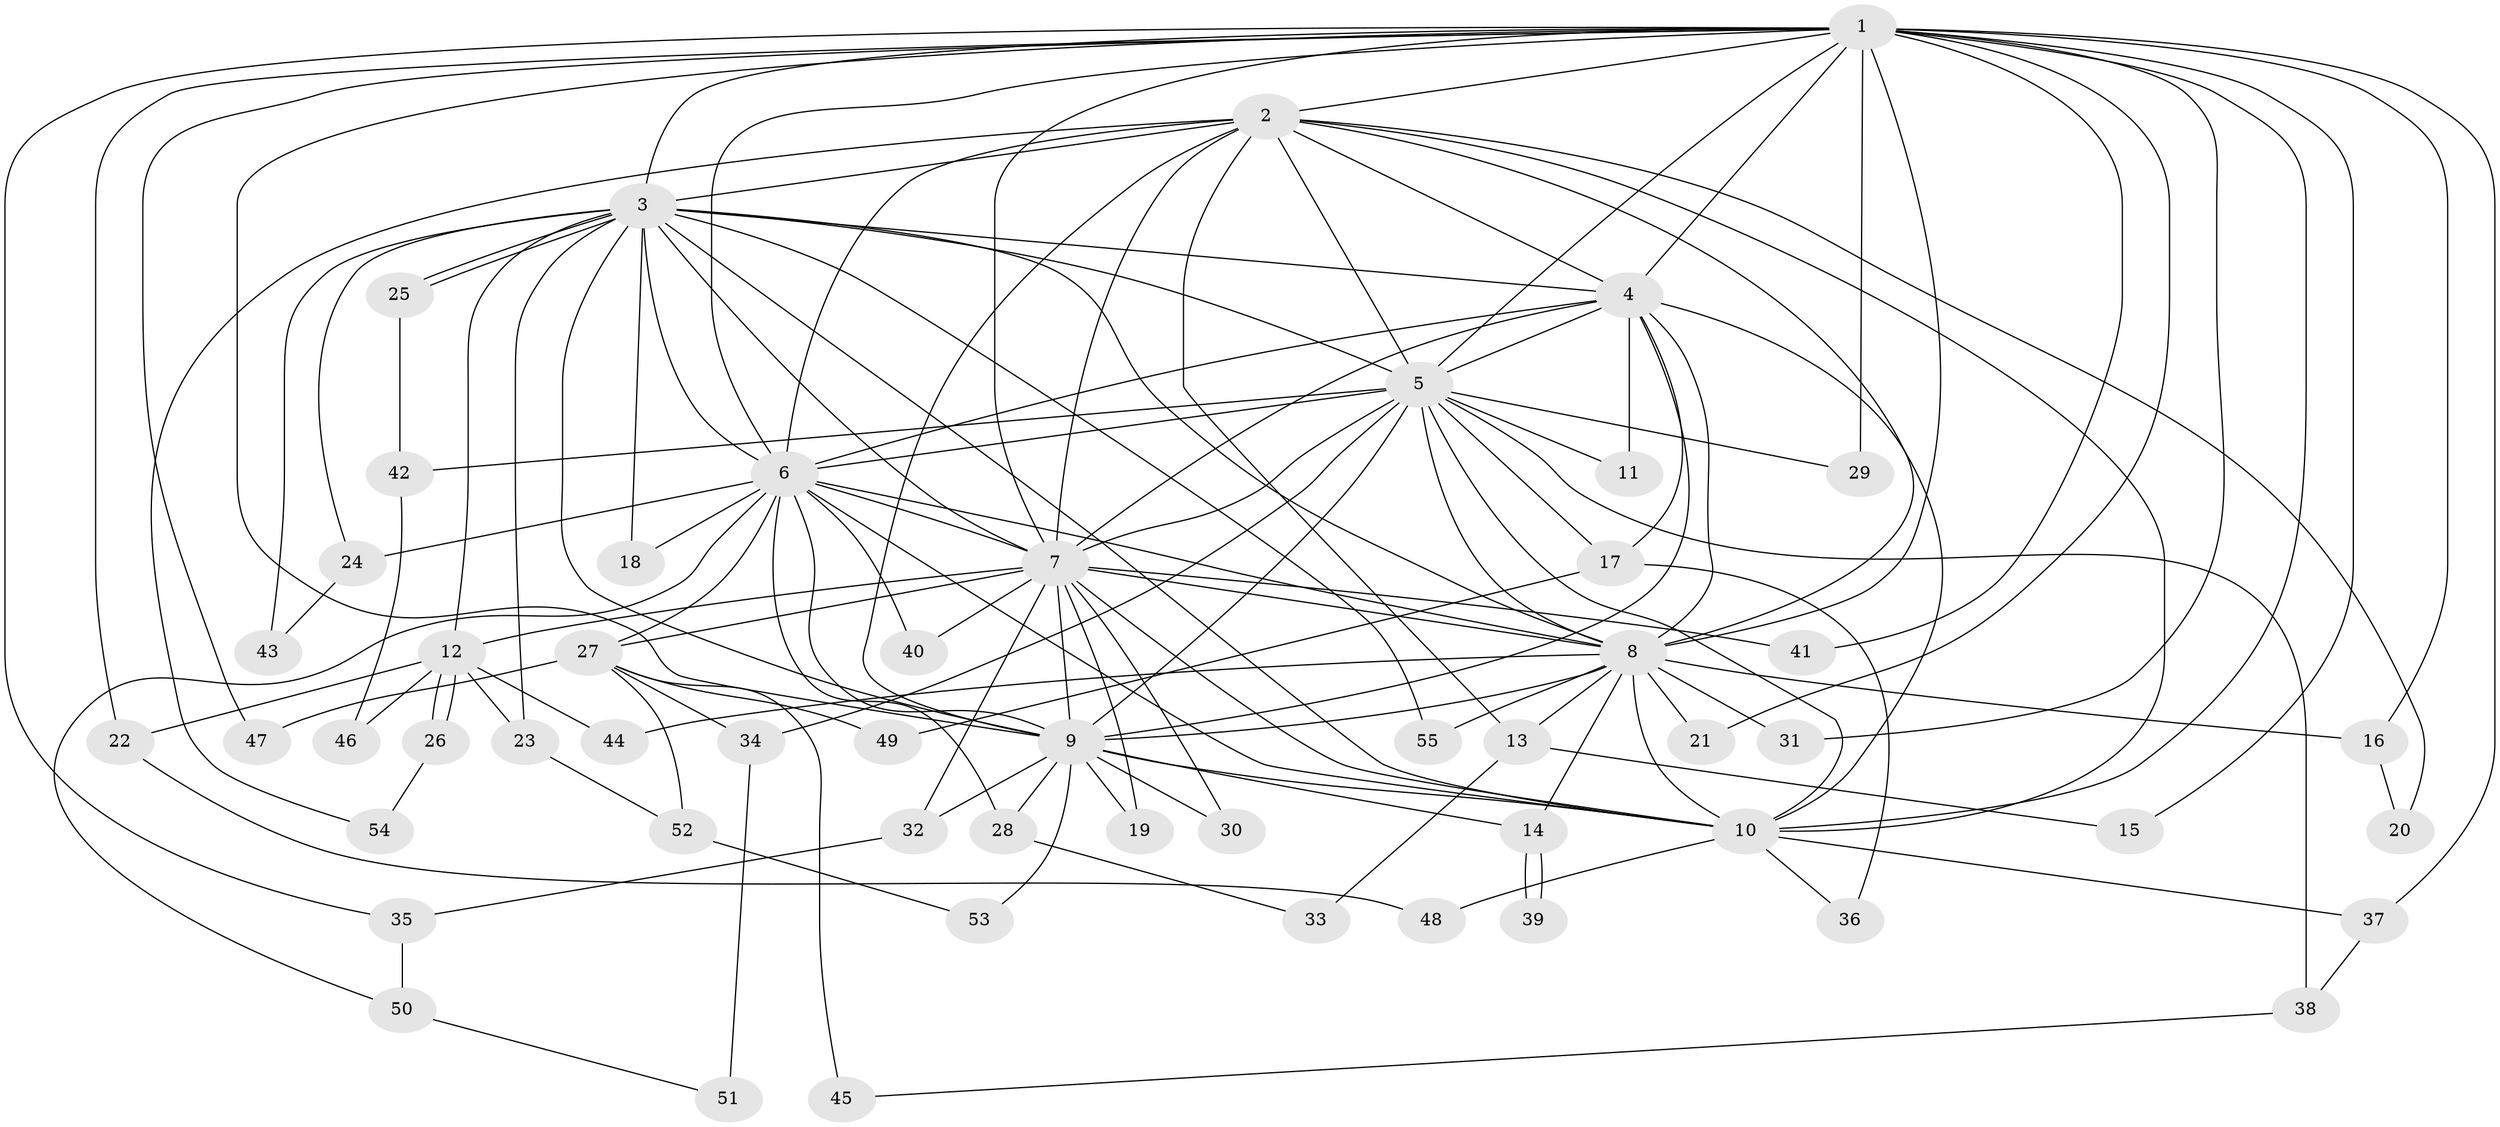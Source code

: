 // Generated by graph-tools (version 1.1) at 2025/10/02/27/25 16:10:58]
// undirected, 55 vertices, 135 edges
graph export_dot {
graph [start="1"]
  node [color=gray90,style=filled];
  1;
  2;
  3;
  4;
  5;
  6;
  7;
  8;
  9;
  10;
  11;
  12;
  13;
  14;
  15;
  16;
  17;
  18;
  19;
  20;
  21;
  22;
  23;
  24;
  25;
  26;
  27;
  28;
  29;
  30;
  31;
  32;
  33;
  34;
  35;
  36;
  37;
  38;
  39;
  40;
  41;
  42;
  43;
  44;
  45;
  46;
  47;
  48;
  49;
  50;
  51;
  52;
  53;
  54;
  55;
  1 -- 2;
  1 -- 3;
  1 -- 4;
  1 -- 5;
  1 -- 6;
  1 -- 7;
  1 -- 8;
  1 -- 9;
  1 -- 10;
  1 -- 15;
  1 -- 16;
  1 -- 21;
  1 -- 22;
  1 -- 29;
  1 -- 31;
  1 -- 35;
  1 -- 37;
  1 -- 41;
  1 -- 47;
  2 -- 3;
  2 -- 4;
  2 -- 5;
  2 -- 6;
  2 -- 7;
  2 -- 8;
  2 -- 9;
  2 -- 10;
  2 -- 13;
  2 -- 20;
  2 -- 54;
  3 -- 4;
  3 -- 5;
  3 -- 6;
  3 -- 7;
  3 -- 8;
  3 -- 9;
  3 -- 10;
  3 -- 12;
  3 -- 18;
  3 -- 23;
  3 -- 24;
  3 -- 25;
  3 -- 25;
  3 -- 43;
  3 -- 55;
  4 -- 5;
  4 -- 6;
  4 -- 7;
  4 -- 8;
  4 -- 9;
  4 -- 10;
  4 -- 11;
  4 -- 17;
  5 -- 6;
  5 -- 7;
  5 -- 8;
  5 -- 9;
  5 -- 10;
  5 -- 11;
  5 -- 17;
  5 -- 29;
  5 -- 34;
  5 -- 38;
  5 -- 42;
  6 -- 7;
  6 -- 8;
  6 -- 9;
  6 -- 10;
  6 -- 18;
  6 -- 24;
  6 -- 27;
  6 -- 28;
  6 -- 40;
  6 -- 50;
  7 -- 8;
  7 -- 9;
  7 -- 10;
  7 -- 12;
  7 -- 19;
  7 -- 27;
  7 -- 30;
  7 -- 32;
  7 -- 40;
  7 -- 41;
  8 -- 9;
  8 -- 10;
  8 -- 13;
  8 -- 14;
  8 -- 16;
  8 -- 21;
  8 -- 31;
  8 -- 44;
  8 -- 55;
  9 -- 10;
  9 -- 14;
  9 -- 19;
  9 -- 28;
  9 -- 30;
  9 -- 32;
  9 -- 53;
  10 -- 36;
  10 -- 37;
  10 -- 48;
  12 -- 22;
  12 -- 23;
  12 -- 26;
  12 -- 26;
  12 -- 44;
  12 -- 46;
  13 -- 15;
  13 -- 33;
  14 -- 39;
  14 -- 39;
  16 -- 20;
  17 -- 36;
  17 -- 49;
  22 -- 48;
  23 -- 52;
  24 -- 43;
  25 -- 42;
  26 -- 54;
  27 -- 34;
  27 -- 45;
  27 -- 47;
  27 -- 49;
  27 -- 52;
  28 -- 33;
  32 -- 35;
  34 -- 51;
  35 -- 50;
  37 -- 38;
  38 -- 45;
  42 -- 46;
  50 -- 51;
  52 -- 53;
}
